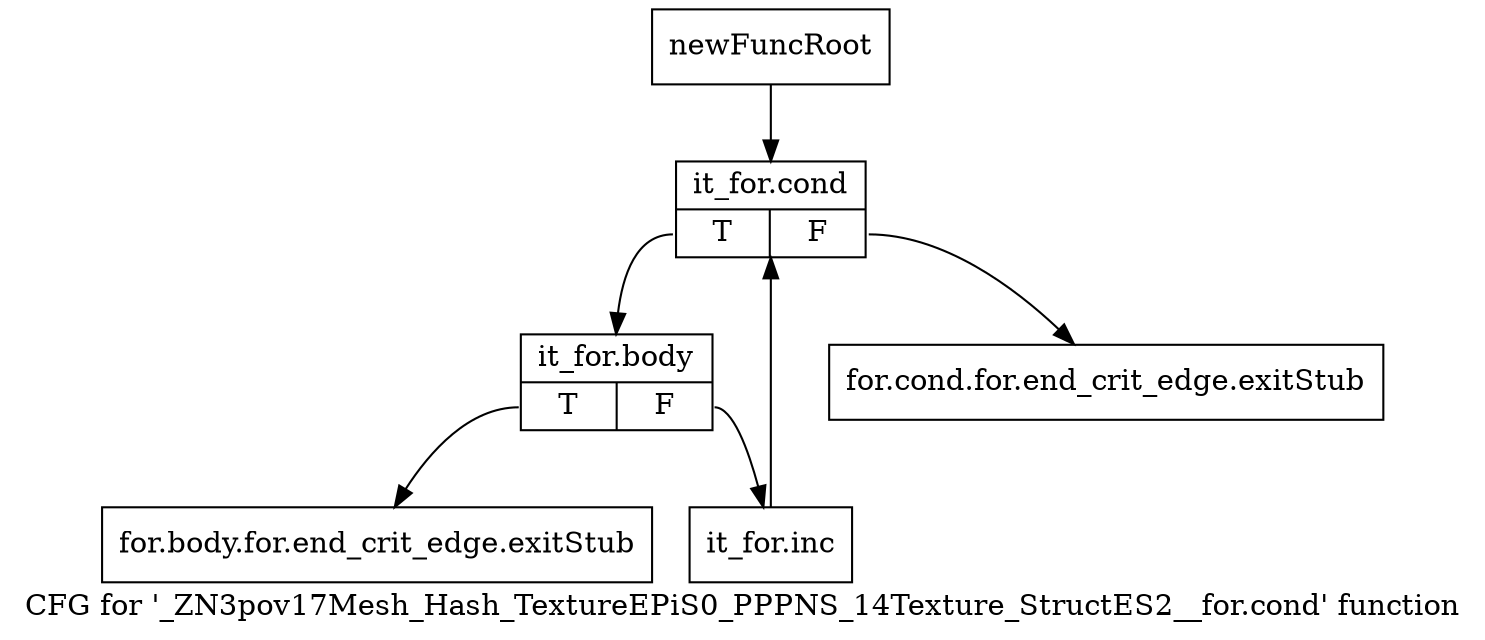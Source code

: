 digraph "CFG for '_ZN3pov17Mesh_Hash_TextureEPiS0_PPPNS_14Texture_StructES2__for.cond' function" {
	label="CFG for '_ZN3pov17Mesh_Hash_TextureEPiS0_PPPNS_14Texture_StructES2__for.cond' function";

	Node0x269e730 [shape=record,label="{newFuncRoot}"];
	Node0x269e730 -> Node0x269e820;
	Node0x269e780 [shape=record,label="{for.cond.for.end_crit_edge.exitStub}"];
	Node0x269e7d0 [shape=record,label="{for.body.for.end_crit_edge.exitStub}"];
	Node0x269e820 [shape=record,label="{it_for.cond|{<s0>T|<s1>F}}"];
	Node0x269e820:s0 -> Node0x269e870;
	Node0x269e820:s1 -> Node0x269e780;
	Node0x269e870 [shape=record,label="{it_for.body|{<s0>T|<s1>F}}"];
	Node0x269e870:s0 -> Node0x269e7d0;
	Node0x269e870:s1 -> Node0x269e8c0;
	Node0x269e8c0 [shape=record,label="{it_for.inc}"];
	Node0x269e8c0 -> Node0x269e820;
}
